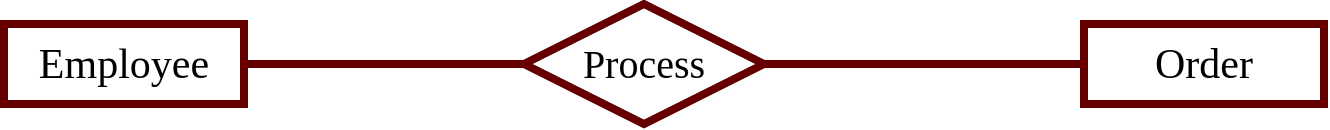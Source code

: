 <mxfile version="19.0.3" type="device" pages="10"><diagram name="Employee" id="IA1b-hL_cRz2bnAn6Kkl"><mxGraphModel dx="1108" dy="563" grid="1" gridSize="10" guides="1" tooltips="1" connect="1" arrows="1" fold="1" page="1" pageScale="1" pageWidth="850" pageHeight="1100" math="0" shadow="0" extFonts="Permanent Marker^https://fonts.googleapis.com/css?family=Permanent+Marker"><root><mxCell id="T2TUjkAn6w_baRmfr3fu-0"/><mxCell id="T2TUjkAn6w_baRmfr3fu-1" parent="T2TUjkAn6w_baRmfr3fu-0"/><mxCell id="T2TUjkAn6w_baRmfr3fu-2" value="&lt;font style=&quot;font-size: 21px;&quot; face=&quot;Times New Roman&quot;&gt;Order&lt;/font&gt;" style="whiteSpace=wrap;html=1;align=center;strokeWidth=4;strokeColor=#660000;" parent="T2TUjkAn6w_baRmfr3fu-1" vertex="1"><mxGeometry x="600" y="300" width="120" height="40" as="geometry"/></mxCell><mxCell id="T2TUjkAn6w_baRmfr3fu-3" value="&lt;font face=&quot;Times New Roman&quot; style=&quot;font-size: 21px;&quot;&gt;Employee&lt;/font&gt;" style="whiteSpace=wrap;html=1;align=center;strokeWidth=4;strokeColor=#660000;" parent="T2TUjkAn6w_baRmfr3fu-1" vertex="1"><mxGeometry x="60" y="300" width="120" height="40" as="geometry"/></mxCell><mxCell id="T2TUjkAn6w_baRmfr3fu-4" style="rounded=0;orthogonalLoop=1;jettySize=auto;html=1;fontSize=18;endArrow=none;endFill=0;strokeWidth=4;strokeColor=#660000;" parent="T2TUjkAn6w_baRmfr3fu-1" source="T2TUjkAn6w_baRmfr3fu-6" target="T2TUjkAn6w_baRmfr3fu-3" edge="1"><mxGeometry relative="1" as="geometry"/></mxCell><mxCell id="T2TUjkAn6w_baRmfr3fu-5" style="edgeStyle=none;rounded=0;orthogonalLoop=1;jettySize=auto;html=1;fontSize=18;endArrow=none;endFill=0;strokeWidth=4;strokeColor=#660000;" parent="T2TUjkAn6w_baRmfr3fu-1" source="T2TUjkAn6w_baRmfr3fu-6" target="T2TUjkAn6w_baRmfr3fu-2" edge="1"><mxGeometry relative="1" as="geometry"/></mxCell><mxCell id="T2TUjkAn6w_baRmfr3fu-6" value="&lt;font style=&quot;font-size: 20px;&quot; face=&quot;Times New Roman&quot;&gt;Process&lt;/font&gt;" style="shape=rhombus;perimeter=rhombusPerimeter;whiteSpace=wrap;html=1;align=center;fontSize=18;strokeWidth=4;strokeColor=#660000;" parent="T2TUjkAn6w_baRmfr3fu-1" vertex="1"><mxGeometry x="320" y="290" width="120" height="60" as="geometry"/></mxCell></root></mxGraphModel></diagram><diagram id="oc0uu4ziCnpZdiq9WNd7" name="Supplier"><mxGraphModel dx="1108" dy="563" grid="1" gridSize="10" guides="1" tooltips="1" connect="1" arrows="1" fold="1" page="1" pageScale="1" pageWidth="850" pageHeight="1100" math="0" shadow="0"><root><mxCell id="0"/><mxCell id="1" parent="0"/><mxCell id="XB_I-CV2n35aKrewLSB3-1" value="&lt;font face=&quot;Times New Roman&quot; style=&quot;font-size: 21px;&quot;&gt;Supplier&lt;/font&gt;" style="whiteSpace=wrap;html=1;align=center;strokeWidth=4;strokeColor=#660000;" parent="1" vertex="1"><mxGeometry x="20" y="160" width="120" height="40" as="geometry"/></mxCell><mxCell id="XB_I-CV2n35aKrewLSB3-2" value="&lt;font face=&quot;Times New Roman&quot; style=&quot;font-size: 21px;&quot;&gt;Product&lt;/font&gt;" style="whiteSpace=wrap;html=1;align=center;strokeWidth=4;strokeColor=#660000;" parent="1" vertex="1"><mxGeometry x="20" y="270" width="120" height="40" as="geometry"/></mxCell><mxCell id="XB_I-CV2n35aKrewLSB3-3" style="rounded=0;orthogonalLoop=1;jettySize=auto;html=1;fontSize=18;endArrow=none;endFill=0;strokeWidth=4;entryX=1;entryY=0.5;entryDx=0;entryDy=0;exitX=0;exitY=0.5;exitDx=0;exitDy=0;strokeColor=#660000;" parent="1" source="XB_I-CV2n35aKrewLSB3-5" target="XB_I-CV2n35aKrewLSB3-2" edge="1"><mxGeometry relative="1" as="geometry"/></mxCell><mxCell id="XB_I-CV2n35aKrewLSB3-4" style="edgeStyle=none;rounded=0;orthogonalLoop=1;jettySize=auto;html=1;fontSize=18;endArrow=none;endFill=0;strokeWidth=4;exitX=0;exitY=0.5;exitDx=0;exitDy=0;strokeColor=#660000;" parent="1" source="XB_I-CV2n35aKrewLSB3-5" target="XB_I-CV2n35aKrewLSB3-1" edge="1"><mxGeometry relative="1" as="geometry"/></mxCell><mxCell id="SU6ZLd6PuROmAgUMdDr3-2" style="edgeStyle=orthogonalEdgeStyle;rounded=0;orthogonalLoop=1;jettySize=auto;html=1;entryX=0;entryY=0.5;entryDx=0;entryDy=0;endArrow=none;endFill=0;strokeWidth=4;strokeColor=#660000;" parent="1" source="XB_I-CV2n35aKrewLSB3-5" target="SU6ZLd6PuROmAgUMdDr3-1" edge="1"><mxGeometry relative="1" as="geometry"/></mxCell><mxCell id="XB_I-CV2n35aKrewLSB3-5" value="&lt;font style=&quot;font-size: 20px;&quot; face=&quot;Times New Roman&quot;&gt;Supply&lt;/font&gt;" style="shape=rhombus;perimeter=rhombusPerimeter;whiteSpace=wrap;html=1;align=center;fontSize=18;strokeWidth=4;strokeColor=#660000;" parent="1" vertex="1"><mxGeometry x="305" y="200" width="120" height="60" as="geometry"/></mxCell><mxCell id="SU6ZLd6PuROmAgUMdDr3-1" value="&lt;font face=&quot;Times New Roman&quot; style=&quot;font-size: 21px;&quot;&gt;Customer&lt;/font&gt;" style="whiteSpace=wrap;html=1;align=center;strokeWidth=4;strokeColor=#660000;" parent="1" vertex="1"><mxGeometry x="640" y="210" width="120" height="40" as="geometry"/></mxCell></root></mxGraphModel></diagram><diagram id="Bx7-pZ2Xow1Rz3cbhVjQ" name="Shipper"><mxGraphModel dx="1108" dy="563" grid="1" gridSize="10" guides="1" tooltips="1" connect="1" arrows="1" fold="1" page="1" pageScale="1" pageWidth="850" pageHeight="1100" math="0" shadow="0"><root><mxCell id="0"/><mxCell id="1" parent="0"/><mxCell id="lfT4ZvNGrJAJGHKwiCg--1" value="&lt;font face=&quot;Times New Roman&quot; style=&quot;font-size: 21px;&quot;&gt;Shipper&lt;/font&gt;" style="whiteSpace=wrap;html=1;align=center;strokeWidth=4;strokeColor=#660000;" parent="1" vertex="1"><mxGeometry x="30" y="170" width="120" height="40" as="geometry"/></mxCell><mxCell id="lfT4ZvNGrJAJGHKwiCg--2" value="&lt;font face=&quot;Times New Roman&quot; style=&quot;font-size: 21px;&quot;&gt;Product&lt;/font&gt;" style="whiteSpace=wrap;html=1;align=center;strokeWidth=4;strokeColor=#660000;" parent="1" vertex="1"><mxGeometry x="30" y="270" width="120" height="40" as="geometry"/></mxCell><mxCell id="lfT4ZvNGrJAJGHKwiCg--3" style="rounded=0;orthogonalLoop=1;jettySize=auto;html=1;fontSize=18;endArrow=none;endFill=0;strokeWidth=4;entryX=1;entryY=0.5;entryDx=0;entryDy=0;exitX=0;exitY=0.5;exitDx=0;exitDy=0;strokeColor=#660000;" parent="1" source="lfT4ZvNGrJAJGHKwiCg--5" target="lfT4ZvNGrJAJGHKwiCg--2" edge="1"><mxGeometry relative="1" as="geometry"/></mxCell><mxCell id="lfT4ZvNGrJAJGHKwiCg--4" style="edgeStyle=none;rounded=0;orthogonalLoop=1;jettySize=auto;html=1;fontSize=18;endArrow=none;endFill=0;strokeWidth=4;entryX=1;entryY=0.5;entryDx=0;entryDy=0;exitX=0;exitY=0.5;exitDx=0;exitDy=0;strokeColor=#660000;" parent="1" source="lfT4ZvNGrJAJGHKwiCg--5" target="lfT4ZvNGrJAJGHKwiCg--1" edge="1"><mxGeometry relative="1" as="geometry"/></mxCell><mxCell id="JBqCKBNX78Lqkg5eLS7o-2" value="" style="rounded=0;orthogonalLoop=1;jettySize=auto;html=1;fontSize=24;endArrow=none;endFill=0;strokeColor=#660000;strokeWidth=4;" parent="1" source="lfT4ZvNGrJAJGHKwiCg--5" target="JBqCKBNX78Lqkg5eLS7o-1" edge="1"><mxGeometry relative="1" as="geometry"/></mxCell><mxCell id="lfT4ZvNGrJAJGHKwiCg--5" value="&lt;font style=&quot;font-size: 21px;&quot; face=&quot;Times New Roman&quot;&gt;Ships&lt;/font&gt;" style="shape=rhombus;perimeter=rhombusPerimeter;whiteSpace=wrap;html=1;align=center;fontSize=18;strokeWidth=4;strokeColor=#660000;" parent="1" vertex="1"><mxGeometry x="365" y="200" width="120" height="60" as="geometry"/></mxCell><mxCell id="Nr7nofInm2NM4o1A8ZTL-2" style="edgeStyle=orthogonalEdgeStyle;rounded=0;orthogonalLoop=1;jettySize=auto;html=1;entryX=1;entryY=0.5;entryDx=0;entryDy=0;endArrow=none;endFill=0;strokeWidth=4;strokeColor=#660000;" parent="1" source="Nr7nofInm2NM4o1A8ZTL-1" target="lfT4ZvNGrJAJGHKwiCg--5" edge="1"><mxGeometry relative="1" as="geometry"/></mxCell><mxCell id="Nr7nofInm2NM4o1A8ZTL-1" value="&lt;font face=&quot;Times New Roman&quot; style=&quot;font-size: 21px;&quot;&gt;Customer&lt;/font&gt;" style="whiteSpace=wrap;html=1;align=center;strokeWidth=4;strokeColor=#660000;" parent="1" vertex="1"><mxGeometry x="640" y="210" width="120" height="40" as="geometry"/></mxCell><mxCell id="JBqCKBNX78Lqkg5eLS7o-1" value="&lt;font style=&quot;font-size: 20px;&quot; face=&quot;Times New Roman&quot;&gt;Ship Date&lt;/font&gt;" style="ellipse;whiteSpace=wrap;html=1;fontSize=18;strokeWidth=4;strokeColor=#660000;" parent="1" vertex="1"><mxGeometry x="378" y="310" width="95" height="40" as="geometry"/></mxCell></root></mxGraphModel></diagram><diagram id="GxEuMXuHUnfz39g7zPKH" name="Customer"><mxGraphModel dx="1108" dy="563" grid="1" gridSize="10" guides="1" tooltips="1" connect="1" arrows="1" fold="1" page="1" pageScale="1" pageWidth="850" pageHeight="1100" math="0" shadow="0"><root><mxCell id="0"/><mxCell id="1" parent="0"/><mxCell id="61MZjXh9A3lrtmS9ro8S-1" value="&lt;font face=&quot;Times New Roman&quot; style=&quot;font-size: 21px;&quot;&gt;Customer&lt;/font&gt;" style="whiteSpace=wrap;html=1;align=center;strokeWidth=4;strokeColor=#660000;" parent="1" vertex="1"><mxGeometry x="20" y="200" width="120" height="40" as="geometry"/></mxCell><mxCell id="61MZjXh9A3lrtmS9ro8S-2" value="&lt;font face=&quot;Times New Roman&quot; style=&quot;font-size: 21px;&quot;&gt;Order&lt;/font&gt;" style="whiteSpace=wrap;html=1;align=center;strokeWidth=4;strokeColor=#660000;" parent="1" vertex="1"><mxGeometry x="560" y="200" width="120" height="40" as="geometry"/></mxCell><mxCell id="61MZjXh9A3lrtmS9ro8S-3" style="rounded=0;orthogonalLoop=1;jettySize=auto;html=1;fontSize=18;endArrow=none;endFill=0;strokeWidth=4;strokeColor=#660000;" parent="1" source="61MZjXh9A3lrtmS9ro8S-5" target="61MZjXh9A3lrtmS9ro8S-2" edge="1"><mxGeometry relative="1" as="geometry"/></mxCell><mxCell id="61MZjXh9A3lrtmS9ro8S-4" style="edgeStyle=none;rounded=0;orthogonalLoop=1;jettySize=auto;html=1;fontSize=18;endArrow=none;endFill=0;strokeWidth=4;strokeColor=#660000;" parent="1" source="61MZjXh9A3lrtmS9ro8S-5" target="61MZjXh9A3lrtmS9ro8S-1" edge="1"><mxGeometry relative="1" as="geometry"/></mxCell><mxCell id="61MZjXh9A3lrtmS9ro8S-5" value="&lt;font style=&quot;font-size: 20px;&quot; face=&quot;Times New Roman&quot;&gt;Have&lt;/font&gt;" style="shape=rhombus;perimeter=rhombusPerimeter;whiteSpace=wrap;html=1;align=center;fontSize=18;strokeWidth=4;strokeColor=#660000;" parent="1" vertex="1"><mxGeometry x="310" y="200" width="100" height="40" as="geometry"/></mxCell></root></mxGraphModel></diagram><diagram id="2-0juJxasm45ko53gLha" name="Employee"><mxGraphModel dx="1108" dy="563" grid="1" gridSize="10" guides="1" tooltips="1" connect="1" arrows="1" fold="1" page="1" pageScale="1" pageWidth="850" pageHeight="1100" math="0" shadow="0"><root><mxCell id="0"/><mxCell id="1" parent="0"/><mxCell id="adtakNs5idBCiO6aZHpT-1" value="&lt;font face=&quot;Times New Roman&quot; style=&quot;font-size: 25px;&quot;&gt;Employee&lt;/font&gt;" style="whiteSpace=wrap;html=1;align=center;strokeWidth=4;strokeColor=#660000;" parent="1" vertex="1"><mxGeometry x="20" y="180" width="120" height="50" as="geometry"/></mxCell><mxCell id="adtakNs5idBCiO6aZHpT-4" style="edgeStyle=none;rounded=0;orthogonalLoop=1;jettySize=auto;html=1;fontSize=18;endArrow=none;endFill=0;strokeWidth=4;exitX=0.5;exitY=0;exitDx=0;exitDy=0;entryX=1;entryY=0.25;entryDx=0;entryDy=0;strokeColor=#660000;" parent="1" source="adtakNs5idBCiO6aZHpT-5" target="adtakNs5idBCiO6aZHpT-1" edge="1"><mxGeometry relative="1" as="geometry"/></mxCell><mxCell id="LOj0mmTMDO2ffiqlSZXi-1" style="rounded=0;orthogonalLoop=1;jettySize=auto;html=1;entryX=1;entryY=0.75;entryDx=0;entryDy=0;endArrow=none;endFill=0;strokeWidth=4;exitX=0.5;exitY=1;exitDx=0;exitDy=0;strokeColor=#660000;" parent="1" source="adtakNs5idBCiO6aZHpT-5" target="adtakNs5idBCiO6aZHpT-1" edge="1"><mxGeometry relative="1" as="geometry"/></mxCell><mxCell id="adtakNs5idBCiO6aZHpT-5" value="&lt;font style=&quot;font-size: 22px;&quot; face=&quot;Times New Roman&quot;&gt;Supervises&lt;/font&gt;" style="shape=rhombus;perimeter=rhombusPerimeter;whiteSpace=wrap;html=1;align=center;fontSize=18;strokeWidth=4;rotation=0;strokeColor=#660000;" parent="1" vertex="1"><mxGeometry x="520" y="100" width="120" height="210" as="geometry"/></mxCell><mxCell id="LOj0mmTMDO2ffiqlSZXi-2" value="&lt;b&gt;&lt;font face=&quot;Times New Roman&quot; style=&quot;font-size: 20px;&quot;&gt;Supervisor&lt;/font&gt;&lt;/b&gt;" style="text;html=1;align=center;verticalAlign=middle;resizable=0;points=[];autosize=1;strokeColor=#660000;fillColor=none;rotation=-10;strokeWidth=0;" parent="1" vertex="1"><mxGeometry x="280" y="130" width="110" height="20" as="geometry"/></mxCell><mxCell id="LOj0mmTMDO2ffiqlSZXi-3" value="&lt;b&gt;&lt;font face=&quot;Times New Roman&quot; style=&quot;font-size: 20px;&quot;&gt;Supervisee&lt;/font&gt;&lt;/b&gt;" style="text;html=1;align=center;verticalAlign=middle;resizable=0;points=[];autosize=1;strokeColor=#660000;fillColor=none;rotation=15;strokeWidth=0;" parent="1" vertex="1"><mxGeometry x="260" y="260" width="110" height="20" as="geometry"/></mxCell></root></mxGraphModel></diagram><diagram id="CtBhTGYP7dCfItbPDsmF" name="Order"><mxGraphModel dx="1108" dy="563" grid="1" gridSize="10" guides="1" tooltips="1" connect="1" arrows="1" fold="1" page="1" pageScale="1" pageWidth="850" pageHeight="1100" math="0" shadow="0"><root><mxCell id="0"/><mxCell id="1" parent="0"/><mxCell id="kx33jP3QHUa9zg0eXjeU-1" value="&lt;font face=&quot;Times New Roman&quot; style=&quot;font-size: 21px;&quot;&gt;Order&lt;/font&gt;" style="whiteSpace=wrap;html=1;align=center;strokeWidth=4;strokeColor=#660000;" parent="1" vertex="1"><mxGeometry x="20" y="200" width="120" height="40" as="geometry"/></mxCell><mxCell id="kx33jP3QHUa9zg0eXjeU-2" value="&lt;font face=&quot;Times New Roman&quot; style=&quot;font-size: 21px;&quot;&gt;Order Detail&lt;/font&gt;" style="whiteSpace=wrap;html=1;align=center;strokeWidth=4;strokeColor=#660000;" parent="1" vertex="1"><mxGeometry x="560" y="200" width="120" height="40" as="geometry"/></mxCell><mxCell id="kx33jP3QHUa9zg0eXjeU-3" style="rounded=0;orthogonalLoop=1;jettySize=auto;html=1;fontSize=18;endArrow=none;endFill=0;strokeWidth=4;strokeColor=#660000;" parent="1" source="kx33jP3QHUa9zg0eXjeU-5" target="kx33jP3QHUa9zg0eXjeU-2" edge="1"><mxGeometry relative="1" as="geometry"/></mxCell><mxCell id="kx33jP3QHUa9zg0eXjeU-4" style="edgeStyle=none;rounded=0;orthogonalLoop=1;jettySize=auto;html=1;fontSize=18;endArrow=none;endFill=0;strokeWidth=4;strokeColor=#660000;" parent="1" source="kx33jP3QHUa9zg0eXjeU-5" target="kx33jP3QHUa9zg0eXjeU-1" edge="1"><mxGeometry relative="1" as="geometry"/></mxCell><mxCell id="kx33jP3QHUa9zg0eXjeU-5" value="&lt;font style=&quot;font-size: 21px;&quot; face=&quot;Times New Roman&quot;&gt;Has&lt;/font&gt;" style="shape=rhombus;perimeter=rhombusPerimeter;whiteSpace=wrap;html=1;align=center;fontSize=18;strokeWidth=4;strokeColor=#660000;" parent="1" vertex="1"><mxGeometry x="310" y="190" width="120" height="60" as="geometry"/></mxCell></root></mxGraphModel></diagram><diagram id="yW_HqG_QP8Bu1aXSCuts" name="Product"><mxGraphModel dx="1108" dy="563" grid="1" gridSize="10" guides="1" tooltips="1" connect="1" arrows="1" fold="1" page="1" pageScale="1" pageWidth="850" pageHeight="1100" math="0" shadow="0"><root><mxCell id="0"/><mxCell id="1" parent="0"/><mxCell id="J0mVYUy2kb5YRmDrVzE_-1" value="&lt;font face=&quot;Times New Roman&quot; style=&quot;font-size: 21px;&quot;&gt;Product&lt;/font&gt;" style="whiteSpace=wrap;html=1;align=center;strokeWidth=4;strokeColor=#660000;" parent="1" vertex="1"><mxGeometry x="20" y="200" width="120" height="40" as="geometry"/></mxCell><mxCell id="J0mVYUy2kb5YRmDrVzE_-2" value="&lt;font face=&quot;Times New Roman&quot; style=&quot;font-size: 21px;&quot;&gt;Category&lt;/font&gt;" style="whiteSpace=wrap;html=1;align=center;strokeWidth=4;strokeColor=#660000;" parent="1" vertex="1"><mxGeometry x="560" y="200" width="120" height="40" as="geometry"/></mxCell><mxCell id="J0mVYUy2kb5YRmDrVzE_-3" style="rounded=0;orthogonalLoop=1;jettySize=auto;html=1;fontSize=18;endArrow=none;endFill=0;strokeWidth=4;strokeColor=#660000;" parent="1" source="J0mVYUy2kb5YRmDrVzE_-5" target="J0mVYUy2kb5YRmDrVzE_-2" edge="1"><mxGeometry relative="1" as="geometry"/></mxCell><mxCell id="J0mVYUy2kb5YRmDrVzE_-4" style="edgeStyle=none;rounded=0;orthogonalLoop=1;jettySize=auto;html=1;fontSize=18;endArrow=none;endFill=0;strokeWidth=4;strokeColor=#660000;" parent="1" source="J0mVYUy2kb5YRmDrVzE_-5" target="J0mVYUy2kb5YRmDrVzE_-1" edge="1"><mxGeometry relative="1" as="geometry"/></mxCell><mxCell id="J0mVYUy2kb5YRmDrVzE_-5" value="&lt;font style=&quot;font-size: 21px;&quot; face=&quot;Times New Roman&quot;&gt;Has&lt;/font&gt;" style="shape=rhombus;perimeter=rhombusPerimeter;whiteSpace=wrap;html=1;align=center;fontSize=18;strokeWidth=4;strokeColor=#660000;" parent="1" vertex="1"><mxGeometry x="310" y="190" width="120" height="60" as="geometry"/></mxCell></root></mxGraphModel></diagram><diagram id="NfHmVKQvgarLd2G7TjJa" name="Customer"><mxGraphModel dx="1108" dy="563" grid="1" gridSize="10" guides="1" tooltips="1" connect="1" arrows="1" fold="1" page="1" pageScale="1" pageWidth="850" pageHeight="1100" math="0" shadow="0"><root><mxCell id="0"/><mxCell id="1" parent="0"/><mxCell id="BYzA5kJWgssJn59-jnDz-1" value="&lt;font face=&quot;Times New Roman&quot; style=&quot;font-size: 21px;&quot;&gt;Customer&lt;/font&gt;" style="whiteSpace=wrap;html=1;align=center;strokeWidth=4;strokeColor=#660000;" parent="1" vertex="1"><mxGeometry x="20" y="200" width="120" height="40" as="geometry"/></mxCell><mxCell id="BYzA5kJWgssJn59-jnDz-2" value="&lt;font face=&quot;Times New Roman&quot; style=&quot;font-size: 21px;&quot;&gt;Payment&lt;/font&gt;" style="whiteSpace=wrap;html=1;align=center;strokeWidth=4;strokeColor=#660000;" parent="1" vertex="1"><mxGeometry x="560" y="200" width="120" height="40" as="geometry"/></mxCell><mxCell id="BYzA5kJWgssJn59-jnDz-3" style="rounded=0;orthogonalLoop=1;jettySize=auto;html=1;fontSize=18;endArrow=none;endFill=0;strokeWidth=4;strokeColor=#660000;" parent="1" source="BYzA5kJWgssJn59-jnDz-5" target="BYzA5kJWgssJn59-jnDz-2" edge="1"><mxGeometry relative="1" as="geometry"/></mxCell><mxCell id="BYzA5kJWgssJn59-jnDz-4" style="edgeStyle=none;rounded=0;orthogonalLoop=1;jettySize=auto;html=1;fontSize=18;endArrow=none;endFill=0;strokeWidth=4;strokeColor=#660000;" parent="1" source="BYzA5kJWgssJn59-jnDz-5" target="BYzA5kJWgssJn59-jnDz-1" edge="1"><mxGeometry relative="1" as="geometry"/></mxCell><mxCell id="BYzA5kJWgssJn59-jnDz-5" value="&lt;font style=&quot;font-size: 20px;&quot; face=&quot;Times New Roman&quot;&gt;Have&lt;/font&gt;" style="shape=rhombus;perimeter=rhombusPerimeter;whiteSpace=wrap;html=1;align=center;fontSize=18;strokeWidth=4;strokeColor=#660000;" parent="1" vertex="1"><mxGeometry x="310" y="190" width="120" height="60" as="geometry"/></mxCell></root></mxGraphModel></diagram><diagram id="6qCLS0pY0lE8Hd-HbSCZ" name="Shipper"><mxGraphModel dx="1108" dy="563" grid="1" gridSize="10" guides="1" tooltips="1" connect="1" arrows="1" fold="1" page="1" pageScale="1" pageWidth="850" pageHeight="1100" math="0" shadow="0"><root><mxCell id="0"/><mxCell id="1" parent="0"/><mxCell id="-Bmovnj221_pO2zdmyys-1" value="&lt;font style=&quot;font-size: 21px;&quot; face=&quot;Times New Roman&quot;&gt;Shipper&lt;/font&gt;" style="whiteSpace=wrap;html=1;align=center;strokeWidth=4;strokeColor=#660000;" parent="1" vertex="1"><mxGeometry x="600" y="300" width="120" height="40" as="geometry"/></mxCell><mxCell id="-Bmovnj221_pO2zdmyys-2" value="&lt;font style=&quot;font-size: 21px;&quot; face=&quot;Times New Roman&quot;&gt;Supplier&lt;/font&gt;" style="whiteSpace=wrap;html=1;align=center;strokeWidth=4;strokeColor=#660000;" parent="1" vertex="1"><mxGeometry x="60" y="300" width="120" height="40" as="geometry"/></mxCell><mxCell id="-Bmovnj221_pO2zdmyys-3" style="rounded=0;orthogonalLoop=1;jettySize=auto;html=1;fontSize=18;endArrow=none;endFill=0;strokeWidth=4;strokeColor=#660000;" parent="1" source="-Bmovnj221_pO2zdmyys-5" target="-Bmovnj221_pO2zdmyys-2" edge="1"><mxGeometry relative="1" as="geometry"/></mxCell><mxCell id="-Bmovnj221_pO2zdmyys-4" style="edgeStyle=none;rounded=0;orthogonalLoop=1;jettySize=auto;html=1;fontSize=18;endArrow=none;endFill=0;strokeWidth=4;strokeColor=#660000;" parent="1" source="-Bmovnj221_pO2zdmyys-5" target="-Bmovnj221_pO2zdmyys-1" edge="1"><mxGeometry relative="1" as="geometry"/></mxCell><mxCell id="-Bmovnj221_pO2zdmyys-5" value="&lt;font face=&quot;Times New Roman&quot; style=&quot;font-size: 20px;&quot;&gt;Have&lt;/font&gt;" style="shape=rhombus;perimeter=rhombusPerimeter;whiteSpace=wrap;html=1;align=center;fontSize=18;strokeWidth=4;strokeColor=#660000;" parent="1" vertex="1"><mxGeometry x="320" y="290" width="120" height="60" as="geometry"/></mxCell></root></mxGraphModel></diagram><diagram id="OOa9otTXJ28Zf158ptP8" name="Supplier"><mxGraphModel dx="1108" dy="563" grid="1" gridSize="10" guides="1" tooltips="1" connect="1" arrows="1" fold="1" page="1" pageScale="1" pageWidth="850" pageHeight="1100" math="0" shadow="0"><root><mxCell id="0"/><mxCell id="1" parent="0"/><mxCell id="0DVnZVxSvAeIu4zHorxD-1" value="&lt;font face=&quot;Times New Roman&quot; style=&quot;font-size: 21px;&quot;&gt;Employee&lt;/font&gt;" style="whiteSpace=wrap;html=1;align=center;strokeWidth=4;strokeColor=#660000;" parent="1" vertex="1"><mxGeometry x="600" y="300" width="120" height="40" as="geometry"/></mxCell><mxCell id="0DVnZVxSvAeIu4zHorxD-2" value="&lt;font style=&quot;font-size: 21px;&quot; face=&quot;Times New Roman&quot;&gt;Supplier&lt;/font&gt;" style="whiteSpace=wrap;html=1;align=center;strokeWidth=4;strokeColor=#660000;" parent="1" vertex="1"><mxGeometry x="60" y="300" width="120" height="40" as="geometry"/></mxCell><mxCell id="0DVnZVxSvAeIu4zHorxD-3" style="rounded=0;orthogonalLoop=1;jettySize=auto;html=1;fontSize=18;endArrow=none;endFill=0;strokeWidth=4;strokeColor=#660000;" parent="1" source="0DVnZVxSvAeIu4zHorxD-5" target="0DVnZVxSvAeIu4zHorxD-2" edge="1"><mxGeometry relative="1" as="geometry"/></mxCell><mxCell id="0DVnZVxSvAeIu4zHorxD-4" style="edgeStyle=none;rounded=0;orthogonalLoop=1;jettySize=auto;html=1;fontSize=18;endArrow=none;endFill=0;strokeWidth=4;strokeColor=#660000;" parent="1" source="0DVnZVxSvAeIu4zHorxD-5" target="0DVnZVxSvAeIu4zHorxD-1" edge="1"><mxGeometry relative="1" as="geometry"/></mxCell><mxCell id="0DVnZVxSvAeIu4zHorxD-5" value="&lt;font style=&quot;font-size: 20px;&quot; face=&quot;Times New Roman&quot;&gt;Have&lt;/font&gt;" style="shape=rhombus;perimeter=rhombusPerimeter;whiteSpace=wrap;html=1;align=center;fontSize=18;strokeWidth=4;strokeColor=#660000;" parent="1" vertex="1"><mxGeometry x="320" y="290" width="120" height="60" as="geometry"/></mxCell></root></mxGraphModel></diagram></mxfile>
